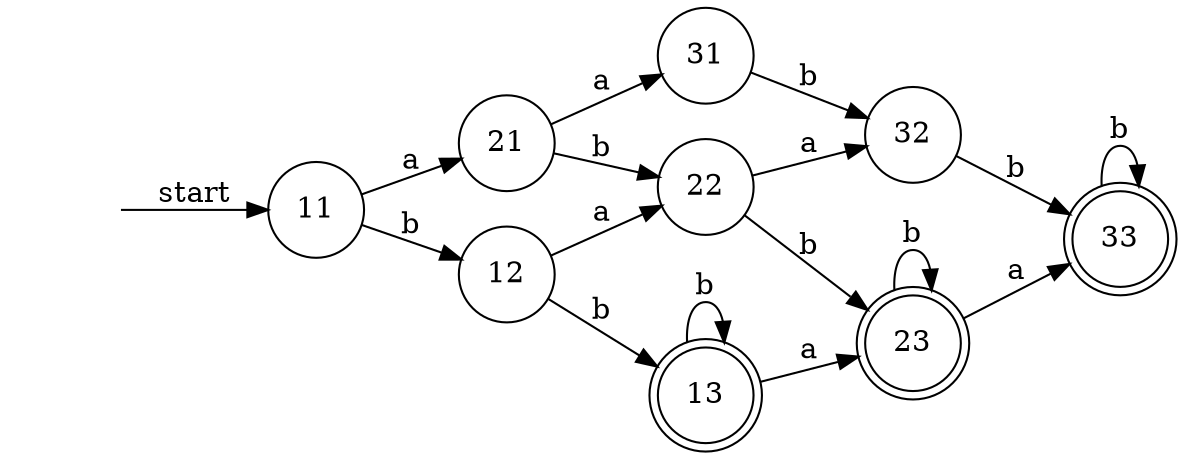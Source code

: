 digraph graph_1_2{
    rankdir=LR;

    "" [shape = none];
    13 [shape = doublecircle];
    23 [shape = doublecircle];
    33 [shape = doublecircle];
    node [shape = circle];


    "" -> 11 [label = "start"];
    11 -> 21 [label = "a"];
    11 -> 12 [label = "b"];
    12 -> 22 [label = "a"];
    12 -> 13 [label = "b"];
    13 -> 23 [label = "a"];
    13 -> 13 [label = "b"];
    21 -> 31 [label = "a"];
    21 -> 22 [label = "b"];
    22 -> 32 [label = "a"];
    22 -> 23 [label = "b"];
    23 -> 33 [label = "a"];
    23 -> 23 [label = "b"];
    31 -> 32 [label = "b"];
    32 -> 33 [label = "b"];
    33 -> 33 [label = "b"];
    
}